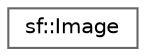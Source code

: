 digraph "Graphical Class Hierarchy"
{
 // LATEX_PDF_SIZE
  bgcolor="transparent";
  edge [fontname=Helvetica,fontsize=10,labelfontname=Helvetica,labelfontsize=10];
  node [fontname=Helvetica,fontsize=10,shape=box,height=0.2,width=0.4];
  rankdir="LR";
  Node0 [id="Node000000",label="sf::Image",height=0.2,width=0.4,color="grey40", fillcolor="white", style="filled",URL="$classsf_1_1_image.html",tooltip="Class for loading, manipulating and saving images."];
}
